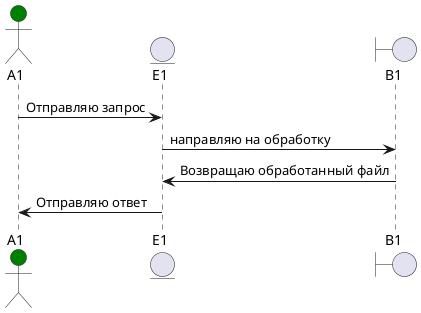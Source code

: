 @startuml
actor A1 #Green
entity E1
Boundary B1


A1 -> E1 : Отправляю запрос
E1 -> B1 : направляю на обработку
B1 -> E1 : Возвращаю обработанный файл
E1 -> A1 : Отправляю ответ

@enduml